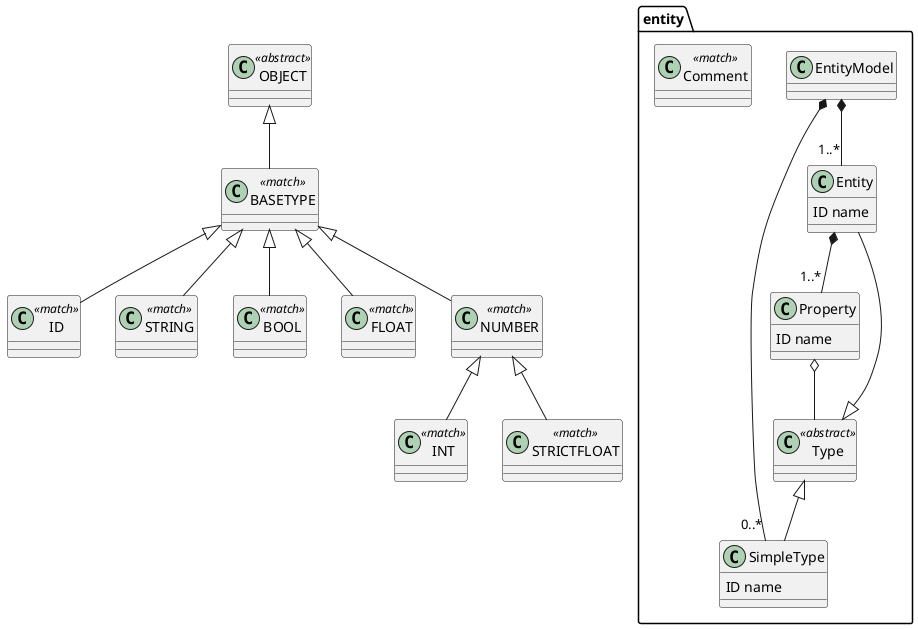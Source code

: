 @startuml
            set namespaceSeparator .
        entity.EntityModel *-- "0..*" entity.SimpleType
entity.EntityModel *-- "1..*" entity.Entity
class entity.EntityModel  {
}


entity.Entity *-- "1..*" entity.Property
class entity.Entity  {
ID name
}


entity.Property o-- entity.Type
class entity.Property  {
ID name
}


class entity.Type <<abstract>> {
}

entity.Type <|-- entity.SimpleType
entity.Type <|-- entity.Entity

class entity.SimpleType  {
ID name
}


class entity.Comment <<match>> {
}


class ID <<match>> {
}


class STRING <<match>> {
}


class BOOL <<match>> {
}


class INT <<match>> {
}


class FLOAT <<match>> {
}


class STRICTFLOAT <<match>> {
}


class NUMBER <<match>> {
}

NUMBER <|-- STRICTFLOAT
NUMBER <|-- INT

class BASETYPE <<match>> {
}

BASETYPE <|-- NUMBER
BASETYPE <|-- FLOAT
BASETYPE <|-- BOOL
BASETYPE <|-- ID
BASETYPE <|-- STRING

class OBJECT <<abstract>> {
}

OBJECT <|-- BASETYPE

@enduml
